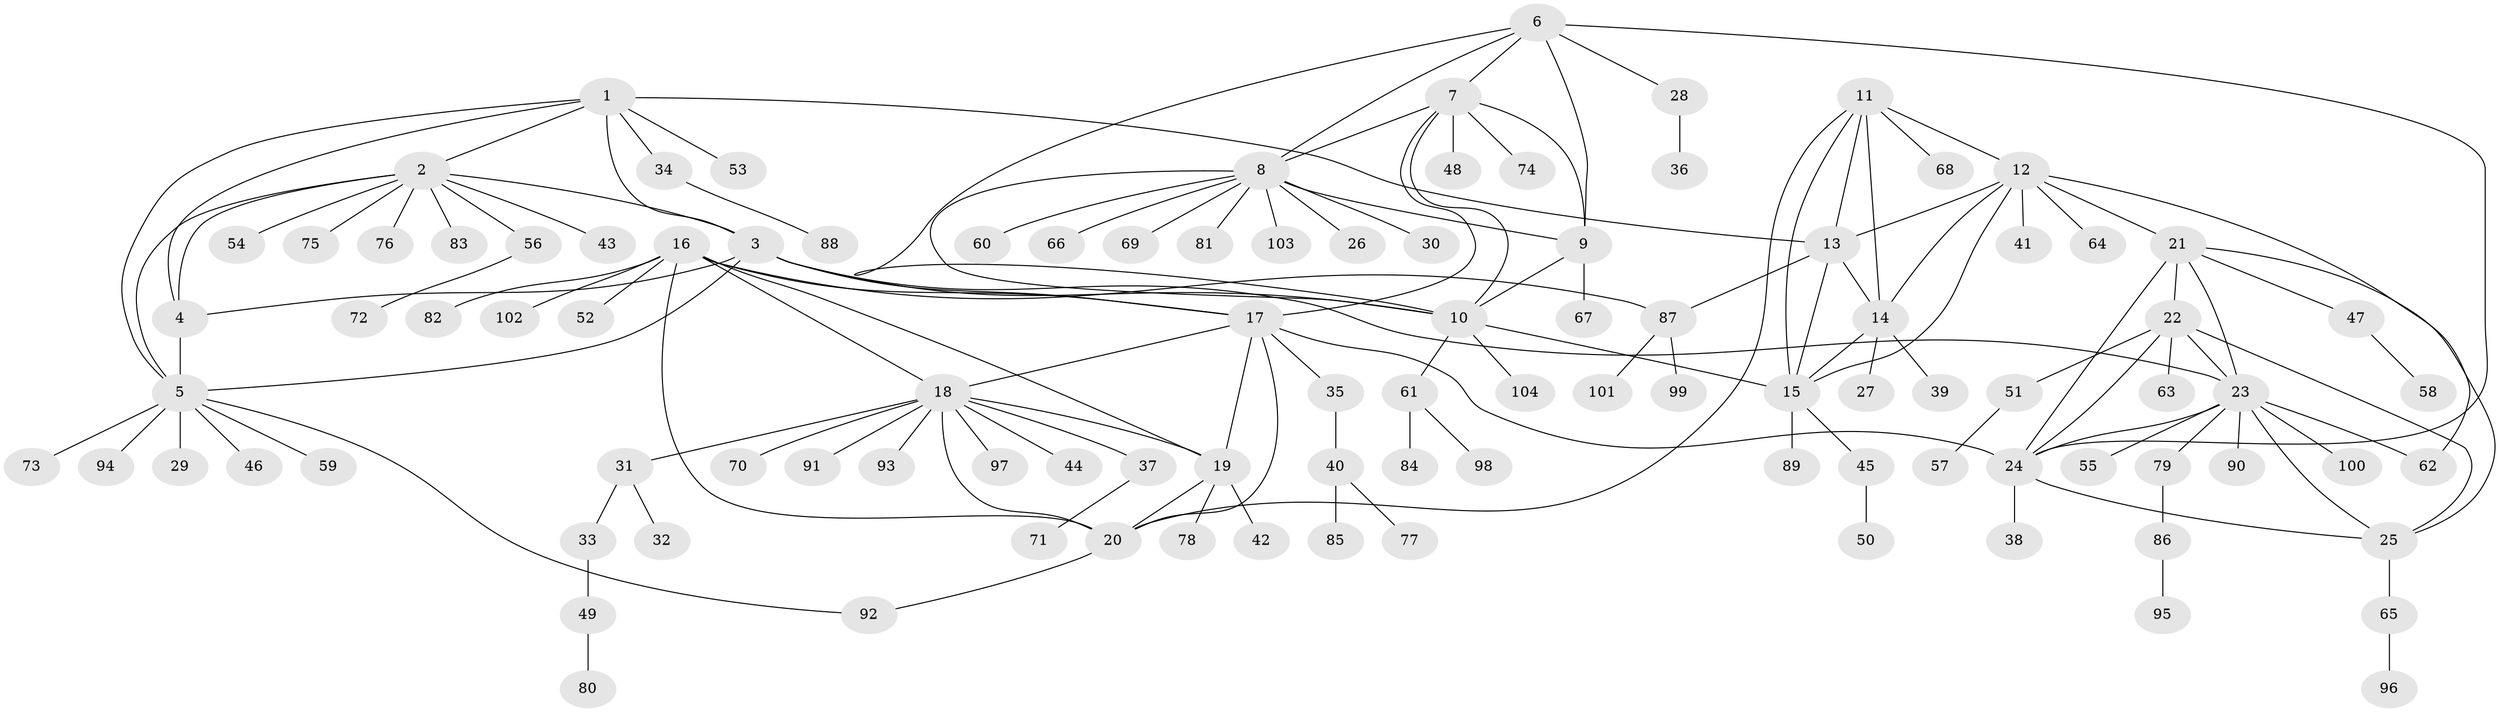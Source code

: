 // Generated by graph-tools (version 1.1) at 2025/26/03/09/25 03:26:42]
// undirected, 104 vertices, 142 edges
graph export_dot {
graph [start="1"]
  node [color=gray90,style=filled];
  1;
  2;
  3;
  4;
  5;
  6;
  7;
  8;
  9;
  10;
  11;
  12;
  13;
  14;
  15;
  16;
  17;
  18;
  19;
  20;
  21;
  22;
  23;
  24;
  25;
  26;
  27;
  28;
  29;
  30;
  31;
  32;
  33;
  34;
  35;
  36;
  37;
  38;
  39;
  40;
  41;
  42;
  43;
  44;
  45;
  46;
  47;
  48;
  49;
  50;
  51;
  52;
  53;
  54;
  55;
  56;
  57;
  58;
  59;
  60;
  61;
  62;
  63;
  64;
  65;
  66;
  67;
  68;
  69;
  70;
  71;
  72;
  73;
  74;
  75;
  76;
  77;
  78;
  79;
  80;
  81;
  82;
  83;
  84;
  85;
  86;
  87;
  88;
  89;
  90;
  91;
  92;
  93;
  94;
  95;
  96;
  97;
  98;
  99;
  100;
  101;
  102;
  103;
  104;
  1 -- 2;
  1 -- 3;
  1 -- 4;
  1 -- 5;
  1 -- 13;
  1 -- 34;
  1 -- 53;
  2 -- 3;
  2 -- 4;
  2 -- 5;
  2 -- 43;
  2 -- 54;
  2 -- 56;
  2 -- 75;
  2 -- 76;
  2 -- 83;
  3 -- 4;
  3 -- 5;
  3 -- 10;
  3 -- 17;
  3 -- 23;
  4 -- 5;
  5 -- 29;
  5 -- 46;
  5 -- 59;
  5 -- 73;
  5 -- 92;
  5 -- 94;
  6 -- 7;
  6 -- 8;
  6 -- 9;
  6 -- 10;
  6 -- 24;
  6 -- 28;
  7 -- 8;
  7 -- 9;
  7 -- 10;
  7 -- 17;
  7 -- 48;
  7 -- 74;
  8 -- 9;
  8 -- 10;
  8 -- 26;
  8 -- 30;
  8 -- 60;
  8 -- 66;
  8 -- 69;
  8 -- 81;
  8 -- 103;
  9 -- 10;
  9 -- 67;
  10 -- 15;
  10 -- 61;
  10 -- 104;
  11 -- 12;
  11 -- 13;
  11 -- 14;
  11 -- 15;
  11 -- 20;
  11 -- 68;
  12 -- 13;
  12 -- 14;
  12 -- 15;
  12 -- 21;
  12 -- 41;
  12 -- 62;
  12 -- 64;
  13 -- 14;
  13 -- 15;
  13 -- 87;
  14 -- 15;
  14 -- 27;
  14 -- 39;
  15 -- 45;
  15 -- 89;
  16 -- 17;
  16 -- 18;
  16 -- 19;
  16 -- 20;
  16 -- 52;
  16 -- 82;
  16 -- 87;
  16 -- 102;
  17 -- 18;
  17 -- 19;
  17 -- 20;
  17 -- 24;
  17 -- 35;
  18 -- 19;
  18 -- 20;
  18 -- 31;
  18 -- 37;
  18 -- 44;
  18 -- 70;
  18 -- 91;
  18 -- 93;
  18 -- 97;
  19 -- 20;
  19 -- 42;
  19 -- 78;
  20 -- 92;
  21 -- 22;
  21 -- 23;
  21 -- 24;
  21 -- 25;
  21 -- 47;
  22 -- 23;
  22 -- 24;
  22 -- 25;
  22 -- 51;
  22 -- 63;
  23 -- 24;
  23 -- 25;
  23 -- 55;
  23 -- 62;
  23 -- 79;
  23 -- 90;
  23 -- 100;
  24 -- 25;
  24 -- 38;
  25 -- 65;
  28 -- 36;
  31 -- 32;
  31 -- 33;
  33 -- 49;
  34 -- 88;
  35 -- 40;
  37 -- 71;
  40 -- 77;
  40 -- 85;
  45 -- 50;
  47 -- 58;
  49 -- 80;
  51 -- 57;
  56 -- 72;
  61 -- 84;
  61 -- 98;
  65 -- 96;
  79 -- 86;
  86 -- 95;
  87 -- 99;
  87 -- 101;
}
